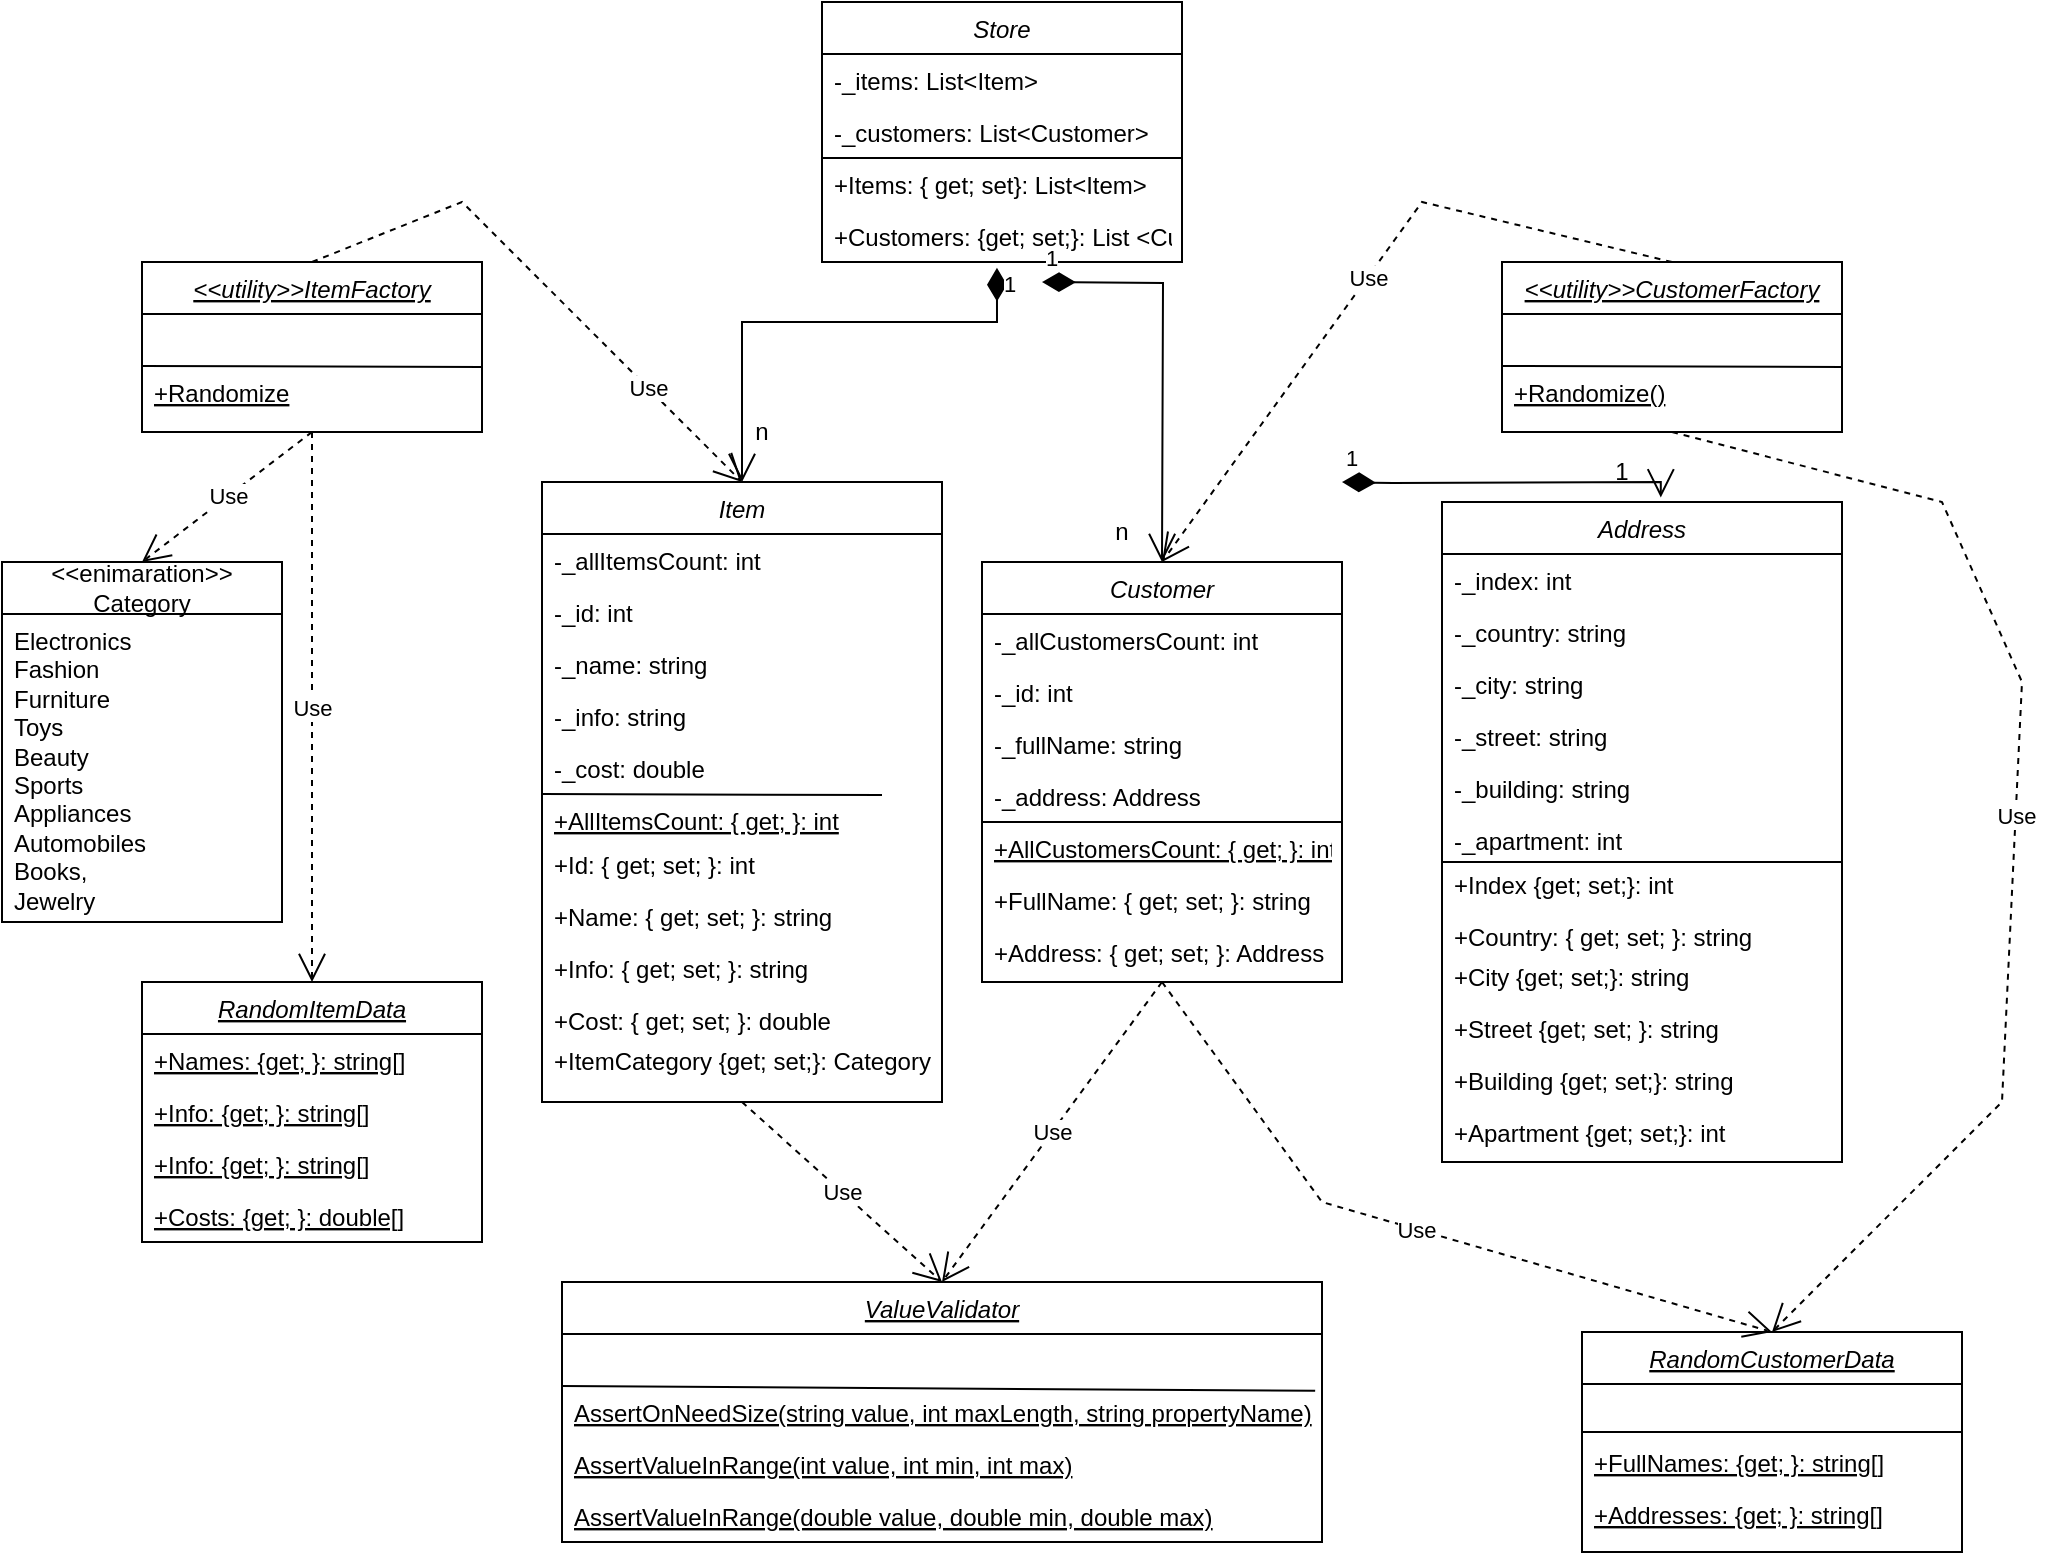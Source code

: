 <mxfile version="24.7.16">
  <diagram id="C5RBs43oDa-KdzZeNtuy" name="Page-1">
    <mxGraphModel dx="1799" dy="1736" grid="1" gridSize="10" guides="1" tooltips="1" connect="1" arrows="1" fold="1" page="1" pageScale="1" pageWidth="827" pageHeight="1169" math="0" shadow="0">
      <root>
        <mxCell id="WIyWlLk6GJQsqaUBKTNV-0" />
        <mxCell id="WIyWlLk6GJQsqaUBKTNV-1" parent="WIyWlLk6GJQsqaUBKTNV-0" />
        <mxCell id="zkfFHV4jXpPFQw0GAbJ--0" value="Item" style="swimlane;fontStyle=2;align=center;verticalAlign=top;childLayout=stackLayout;horizontal=1;startSize=26;horizontalStack=0;resizeParent=1;resizeLast=0;collapsible=1;marginBottom=0;rounded=0;shadow=0;strokeWidth=1;" parent="WIyWlLk6GJQsqaUBKTNV-1" vertex="1">
          <mxGeometry x="50" y="160" width="200" height="310" as="geometry">
            <mxRectangle x="230" y="140" width="160" height="26" as="alternateBounds" />
          </mxGeometry>
        </mxCell>
        <mxCell id="zkfFHV4jXpPFQw0GAbJ--1" value="-_allItemsCount: int" style="text;align=left;verticalAlign=top;spacingLeft=4;spacingRight=4;overflow=hidden;rotatable=0;points=[[0,0.5],[1,0.5]];portConstraint=eastwest;fontStyle=0" parent="zkfFHV4jXpPFQw0GAbJ--0" vertex="1">
          <mxGeometry y="26" width="200" height="26" as="geometry" />
        </mxCell>
        <mxCell id="zkfFHV4jXpPFQw0GAbJ--2" value="-_id: int" style="text;align=left;verticalAlign=top;spacingLeft=4;spacingRight=4;overflow=hidden;rotatable=0;points=[[0,0.5],[1,0.5]];portConstraint=eastwest;rounded=0;shadow=0;html=0;" parent="zkfFHV4jXpPFQw0GAbJ--0" vertex="1">
          <mxGeometry y="52" width="200" height="26" as="geometry" />
        </mxCell>
        <mxCell id="zkfFHV4jXpPFQw0GAbJ--3" value="-_name: string" style="text;align=left;verticalAlign=top;spacingLeft=4;spacingRight=4;overflow=hidden;rotatable=0;points=[[0,0.5],[1,0.5]];portConstraint=eastwest;rounded=0;shadow=0;html=0;" parent="zkfFHV4jXpPFQw0GAbJ--0" vertex="1">
          <mxGeometry y="78" width="200" height="26" as="geometry" />
        </mxCell>
        <mxCell id="7m8uhe4ZX5L2CbsM9HIG-1" value="-_info: string" style="text;align=left;verticalAlign=top;spacingLeft=4;spacingRight=4;overflow=hidden;rotatable=0;points=[[0,0.5],[1,0.5]];portConstraint=eastwest;rounded=0;shadow=0;html=0;" parent="zkfFHV4jXpPFQw0GAbJ--0" vertex="1">
          <mxGeometry y="104" width="200" height="26" as="geometry" />
        </mxCell>
        <mxCell id="7m8uhe4ZX5L2CbsM9HIG-2" value="-_cost: double" style="text;align=left;verticalAlign=top;spacingLeft=4;spacingRight=4;overflow=hidden;rotatable=0;points=[[0,0.5],[1,0.5]];portConstraint=eastwest;rounded=0;shadow=0;html=0;" parent="zkfFHV4jXpPFQw0GAbJ--0" vertex="1">
          <mxGeometry y="130" width="200" height="26" as="geometry" />
        </mxCell>
        <mxCell id="ukZoeo626u1M5LNx1o-9-0" value="" style="endArrow=none;html=1;rounded=0;entryX=1;entryY=0.5;entryDx=0;entryDy=0;" parent="zkfFHV4jXpPFQw0GAbJ--0" edge="1">
          <mxGeometry width="50" height="50" relative="1" as="geometry">
            <mxPoint y="156" as="sourcePoint" />
            <mxPoint x="170" y="156.5" as="targetPoint" />
          </mxGeometry>
        </mxCell>
        <mxCell id="ukZoeo626u1M5LNx1o-9-1" value="+AllItemsCount: { get; }: int" style="text;align=left;verticalAlign=top;spacingLeft=4;spacingRight=4;overflow=hidden;rotatable=0;points=[[0,0.5],[1,0.5]];portConstraint=eastwest;fontStyle=4" parent="zkfFHV4jXpPFQw0GAbJ--0" vertex="1">
          <mxGeometry y="156" width="200" height="22" as="geometry" />
        </mxCell>
        <mxCell id="ukZoeo626u1M5LNx1o-9-2" value="+Id: { get; set; }: int" style="text;align=left;verticalAlign=top;spacingLeft=4;spacingRight=4;overflow=hidden;rotatable=0;points=[[0,0.5],[1,0.5]];portConstraint=eastwest;fontStyle=0" parent="zkfFHV4jXpPFQw0GAbJ--0" vertex="1">
          <mxGeometry y="178" width="200" height="26" as="geometry" />
        </mxCell>
        <mxCell id="ukZoeo626u1M5LNx1o-9-3" value="+Name: { get; set; }: string" style="text;align=left;verticalAlign=top;spacingLeft=4;spacingRight=4;overflow=hidden;rotatable=0;points=[[0,0.5],[1,0.5]];portConstraint=eastwest;fontStyle=0" parent="zkfFHV4jXpPFQw0GAbJ--0" vertex="1">
          <mxGeometry y="204" width="200" height="26" as="geometry" />
        </mxCell>
        <mxCell id="ukZoeo626u1M5LNx1o-9-4" value="+Info: { get; set; }: string" style="text;align=left;verticalAlign=top;spacingLeft=4;spacingRight=4;overflow=hidden;rotatable=0;points=[[0,0.5],[1,0.5]];portConstraint=eastwest;fontStyle=0" parent="zkfFHV4jXpPFQw0GAbJ--0" vertex="1">
          <mxGeometry y="230" width="200" height="26" as="geometry" />
        </mxCell>
        <mxCell id="ukZoeo626u1M5LNx1o-9-5" value="+Cost: { get; set; }: double" style="text;align=left;verticalAlign=top;spacingLeft=4;spacingRight=4;overflow=hidden;rotatable=0;points=[[0,0.5],[1,0.5]];portConstraint=eastwest;fontStyle=0" parent="zkfFHV4jXpPFQw0GAbJ--0" vertex="1">
          <mxGeometry y="256" width="200" height="20" as="geometry" />
        </mxCell>
        <mxCell id="Ju0JRoJj4T3ixNsVpWnq-4" value="+ItemCategory {get; set;}: Category" style="text;align=left;verticalAlign=top;spacingLeft=4;spacingRight=4;overflow=hidden;rotatable=0;points=[[0,0.5],[1,0.5]];portConstraint=eastwest;fontStyle=0" vertex="1" parent="zkfFHV4jXpPFQw0GAbJ--0">
          <mxGeometry y="276" width="200" height="26" as="geometry" />
        </mxCell>
        <mxCell id="7m8uhe4ZX5L2CbsM9HIG-9" value="ValueValidator" style="swimlane;fontStyle=6;align=center;verticalAlign=top;childLayout=stackLayout;horizontal=1;startSize=26;horizontalStack=0;resizeParent=1;resizeLast=0;collapsible=1;marginBottom=0;rounded=0;shadow=0;strokeWidth=1;" parent="WIyWlLk6GJQsqaUBKTNV-1" vertex="1">
          <mxGeometry x="60" y="560" width="380" height="130" as="geometry">
            <mxRectangle x="230" y="140" width="160" height="26" as="alternateBounds" />
          </mxGeometry>
        </mxCell>
        <mxCell id="7m8uhe4ZX5L2CbsM9HIG-17" value=" " style="text;align=left;verticalAlign=top;spacingLeft=4;spacingRight=4;overflow=hidden;rotatable=0;points=[[0,0.5],[1,0.5]];portConstraint=eastwest;fontStyle=0" parent="7m8uhe4ZX5L2CbsM9HIG-9" vertex="1">
          <mxGeometry y="26" width="380" height="26" as="geometry" />
        </mxCell>
        <mxCell id="7m8uhe4ZX5L2CbsM9HIG-14" value="" style="endArrow=none;html=1;rounded=0;entryX=0.991;entryY=1.092;entryDx=0;entryDy=0;entryPerimeter=0;" parent="7m8uhe4ZX5L2CbsM9HIG-9" target="7m8uhe4ZX5L2CbsM9HIG-17" edge="1">
          <mxGeometry width="50" height="50" relative="1" as="geometry">
            <mxPoint y="52" as="sourcePoint" />
            <mxPoint x="390" y="60" as="targetPoint" />
          </mxGeometry>
        </mxCell>
        <mxCell id="7m8uhe4ZX5L2CbsM9HIG-18" value="AssertOnNeedSize(string value, int maxLength, string propertyName)" style="text;align=left;verticalAlign=top;spacingLeft=4;spacingRight=4;overflow=hidden;rotatable=0;points=[[0,0.5],[1,0.5]];portConstraint=eastwest;fontStyle=4" parent="7m8uhe4ZX5L2CbsM9HIG-9" vertex="1">
          <mxGeometry y="52" width="380" height="26" as="geometry" />
        </mxCell>
        <mxCell id="7m8uhe4ZX5L2CbsM9HIG-21" value="AssertValueInRange(int value, int min, int max)" style="text;align=left;verticalAlign=top;spacingLeft=4;spacingRight=4;overflow=hidden;rotatable=0;points=[[0,0.5],[1,0.5]];portConstraint=eastwest;fontStyle=4" parent="7m8uhe4ZX5L2CbsM9HIG-9" vertex="1">
          <mxGeometry y="78" width="380" height="26" as="geometry" />
        </mxCell>
        <mxCell id="7m8uhe4ZX5L2CbsM9HIG-19" value="AssertValueInRange(double value, double min, double max)" style="text;align=left;verticalAlign=top;spacingLeft=4;spacingRight=4;overflow=hidden;rotatable=0;points=[[0,0.5],[1,0.5]];portConstraint=eastwest;fontStyle=4" parent="7m8uhe4ZX5L2CbsM9HIG-9" vertex="1">
          <mxGeometry y="104" width="380" height="26" as="geometry" />
        </mxCell>
        <mxCell id="7m8uhe4ZX5L2CbsM9HIG-22" value="RandomItemData" style="swimlane;fontStyle=6;align=center;verticalAlign=top;childLayout=stackLayout;horizontal=1;startSize=26;horizontalStack=0;resizeParent=1;resizeLast=0;collapsible=1;marginBottom=0;rounded=0;shadow=0;strokeWidth=1;" parent="WIyWlLk6GJQsqaUBKTNV-1" vertex="1">
          <mxGeometry x="-150" y="410" width="170" height="130" as="geometry">
            <mxRectangle x="230" y="140" width="160" height="26" as="alternateBounds" />
          </mxGeometry>
        </mxCell>
        <mxCell id="7m8uhe4ZX5L2CbsM9HIG-23" value="+Names: {get; }: string[]" style="text;align=left;verticalAlign=top;spacingLeft=4;spacingRight=4;overflow=hidden;rotatable=0;points=[[0,0.5],[1,0.5]];portConstraint=eastwest;fontStyle=4" parent="7m8uhe4ZX5L2CbsM9HIG-22" vertex="1">
          <mxGeometry y="26" width="170" height="26" as="geometry" />
        </mxCell>
        <mxCell id="PY0KihJve3EJRAzy9Iwx-4" value="+Info: {get; }: string[]" style="text;align=left;verticalAlign=top;spacingLeft=4;spacingRight=4;overflow=hidden;rotatable=0;points=[[0,0.5],[1,0.5]];portConstraint=eastwest;fontStyle=4" parent="7m8uhe4ZX5L2CbsM9HIG-22" vertex="1">
          <mxGeometry y="52" width="170" height="26" as="geometry" />
        </mxCell>
        <mxCell id="7m8uhe4ZX5L2CbsM9HIG-25" value="+Info: {get; }: string[]" style="text;align=left;verticalAlign=top;spacingLeft=4;spacingRight=4;overflow=hidden;rotatable=0;points=[[0,0.5],[1,0.5]];portConstraint=eastwest;fontStyle=4" parent="7m8uhe4ZX5L2CbsM9HIG-22" vertex="1">
          <mxGeometry y="78" width="170" height="26" as="geometry" />
        </mxCell>
        <mxCell id="7m8uhe4ZX5L2CbsM9HIG-27" value="+Costs: {get; }: double[]" style="text;align=left;verticalAlign=top;spacingLeft=4;spacingRight=4;overflow=hidden;rotatable=0;points=[[0,0.5],[1,0.5]];portConstraint=eastwest;fontStyle=4" parent="7m8uhe4ZX5L2CbsM9HIG-22" vertex="1">
          <mxGeometry y="104" width="170" height="26" as="geometry" />
        </mxCell>
        <mxCell id="7m8uhe4ZX5L2CbsM9HIG-28" value="RandomCustomerData" style="swimlane;fontStyle=6;align=center;verticalAlign=top;childLayout=stackLayout;horizontal=1;startSize=26;horizontalStack=0;resizeParent=1;resizeLast=0;collapsible=1;marginBottom=0;rounded=0;shadow=0;strokeWidth=1;" parent="WIyWlLk6GJQsqaUBKTNV-1" vertex="1">
          <mxGeometry x="570" y="585" width="190" height="110" as="geometry">
            <mxRectangle x="230" y="140" width="160" height="26" as="alternateBounds" />
          </mxGeometry>
        </mxCell>
        <mxCell id="ukZoeo626u1M5LNx1o-9-27" value="" style="endArrow=none;html=1;rounded=0;" parent="7m8uhe4ZX5L2CbsM9HIG-28" edge="1">
          <mxGeometry width="50" height="50" relative="1" as="geometry">
            <mxPoint y="50" as="sourcePoint" />
            <mxPoint x="190" y="50" as="targetPoint" />
          </mxGeometry>
        </mxCell>
        <mxCell id="ukZoeo626u1M5LNx1o-9-29" value="     " style="text;align=left;verticalAlign=top;spacingLeft=4;spacingRight=4;overflow=hidden;rotatable=0;points=[[0,0.5],[1,0.5]];portConstraint=eastwest;fontStyle=4" parent="7m8uhe4ZX5L2CbsM9HIG-28" vertex="1">
          <mxGeometry y="26" width="190" height="26" as="geometry" />
        </mxCell>
        <mxCell id="7m8uhe4ZX5L2CbsM9HIG-29" value="+FullNames: {get; }: string[]" style="text;align=left;verticalAlign=top;spacingLeft=4;spacingRight=4;overflow=hidden;rotatable=0;points=[[0,0.5],[1,0.5]];portConstraint=eastwest;fontStyle=4" parent="7m8uhe4ZX5L2CbsM9HIG-28" vertex="1">
          <mxGeometry y="52" width="190" height="26" as="geometry" />
        </mxCell>
        <mxCell id="7m8uhe4ZX5L2CbsM9HIG-30" value="+Addresses: {get; }: string[]" style="text;align=left;verticalAlign=top;spacingLeft=4;spacingRight=4;overflow=hidden;rotatable=0;points=[[0,0.5],[1,0.5]];portConstraint=eastwest;fontStyle=4" parent="7m8uhe4ZX5L2CbsM9HIG-28" vertex="1">
          <mxGeometry y="78" width="190" height="32" as="geometry" />
        </mxCell>
        <mxCell id="7m8uhe4ZX5L2CbsM9HIG-32" value="&lt;&lt;utility&gt;&gt;ItemFactory" style="swimlane;fontStyle=6;align=center;verticalAlign=top;childLayout=stackLayout;horizontal=1;startSize=26;horizontalStack=0;resizeParent=1;resizeLast=0;collapsible=1;marginBottom=0;rounded=0;shadow=0;strokeWidth=1;" parent="WIyWlLk6GJQsqaUBKTNV-1" vertex="1">
          <mxGeometry x="-150" y="50" width="170" height="85" as="geometry">
            <mxRectangle x="230" y="140" width="160" height="26" as="alternateBounds" />
          </mxGeometry>
        </mxCell>
        <mxCell id="7m8uhe4ZX5L2CbsM9HIG-34" value="" style="endArrow=none;html=1;rounded=0;entryX=1;entryY=0.5;entryDx=0;entryDy=0;" parent="7m8uhe4ZX5L2CbsM9HIG-32" edge="1">
          <mxGeometry width="50" height="50" relative="1" as="geometry">
            <mxPoint y="52" as="sourcePoint" />
            <mxPoint x="170" y="52.5" as="targetPoint" />
          </mxGeometry>
        </mxCell>
        <mxCell id="7m8uhe4ZX5L2CbsM9HIG-33" value=" " style="text;align=left;verticalAlign=top;spacingLeft=4;spacingRight=4;overflow=hidden;rotatable=0;points=[[0,0.5],[1,0.5]];portConstraint=eastwest;fontStyle=0" parent="7m8uhe4ZX5L2CbsM9HIG-32" vertex="1">
          <mxGeometry y="26" width="170" height="26" as="geometry" />
        </mxCell>
        <mxCell id="7m8uhe4ZX5L2CbsM9HIG-35" value="+Randomize" style="text;align=left;verticalAlign=top;spacingLeft=4;spacingRight=4;overflow=hidden;rotatable=0;points=[[0,0.5],[1,0.5]];portConstraint=eastwest;fontStyle=4" parent="7m8uhe4ZX5L2CbsM9HIG-32" vertex="1">
          <mxGeometry y="52" width="170" height="26" as="geometry" />
        </mxCell>
        <mxCell id="7m8uhe4ZX5L2CbsM9HIG-38" value="&lt;&lt;utility&gt;&gt;CustomerFactory" style="swimlane;fontStyle=6;align=center;verticalAlign=top;childLayout=stackLayout;horizontal=1;startSize=26;horizontalStack=0;resizeParent=1;resizeLast=0;collapsible=1;marginBottom=0;rounded=0;shadow=0;strokeWidth=1;" parent="WIyWlLk6GJQsqaUBKTNV-1" vertex="1">
          <mxGeometry x="530" y="50" width="170" height="85" as="geometry">
            <mxRectangle x="230" y="140" width="160" height="26" as="alternateBounds" />
          </mxGeometry>
        </mxCell>
        <mxCell id="7m8uhe4ZX5L2CbsM9HIG-39" value=" " style="text;align=left;verticalAlign=top;spacingLeft=4;spacingRight=4;overflow=hidden;rotatable=0;points=[[0,0.5],[1,0.5]];portConstraint=eastwest;fontStyle=0" parent="7m8uhe4ZX5L2CbsM9HIG-38" vertex="1">
          <mxGeometry y="26" width="170" height="26" as="geometry" />
        </mxCell>
        <mxCell id="7m8uhe4ZX5L2CbsM9HIG-40" value="" style="endArrow=none;html=1;rounded=0;entryX=1;entryY=0.5;entryDx=0;entryDy=0;" parent="7m8uhe4ZX5L2CbsM9HIG-38" edge="1">
          <mxGeometry width="50" height="50" relative="1" as="geometry">
            <mxPoint y="52" as="sourcePoint" />
            <mxPoint x="170" y="52.5" as="targetPoint" />
          </mxGeometry>
        </mxCell>
        <mxCell id="7m8uhe4ZX5L2CbsM9HIG-41" value="+Randomize()" style="text;align=left;verticalAlign=top;spacingLeft=4;spacingRight=4;overflow=hidden;rotatable=0;points=[[0,0.5],[1,0.5]];portConstraint=eastwest;fontStyle=4" parent="7m8uhe4ZX5L2CbsM9HIG-38" vertex="1">
          <mxGeometry y="52" width="170" height="26" as="geometry" />
        </mxCell>
        <mxCell id="ukZoeo626u1M5LNx1o-9-6" value="Customer" style="swimlane;fontStyle=2;align=center;verticalAlign=top;childLayout=stackLayout;horizontal=1;startSize=26;horizontalStack=0;resizeParent=1;resizeLast=0;collapsible=1;marginBottom=0;rounded=0;shadow=0;strokeWidth=1;" parent="WIyWlLk6GJQsqaUBKTNV-1" vertex="1">
          <mxGeometry x="270" y="200" width="180" height="210" as="geometry">
            <mxRectangle x="230" y="140" width="160" height="26" as="alternateBounds" />
          </mxGeometry>
        </mxCell>
        <mxCell id="ukZoeo626u1M5LNx1o-9-7" value="-_allCustomersCount: int" style="text;align=left;verticalAlign=top;spacingLeft=4;spacingRight=4;overflow=hidden;rotatable=0;points=[[0,0.5],[1,0.5]];portConstraint=eastwest;fontStyle=0" parent="ukZoeo626u1M5LNx1o-9-6" vertex="1">
          <mxGeometry y="26" width="180" height="26" as="geometry" />
        </mxCell>
        <mxCell id="ukZoeo626u1M5LNx1o-9-8" value="-_id: int" style="text;align=left;verticalAlign=top;spacingLeft=4;spacingRight=4;overflow=hidden;rotatable=0;points=[[0,0.5],[1,0.5]];portConstraint=eastwest;rounded=0;shadow=0;html=0;" parent="ukZoeo626u1M5LNx1o-9-6" vertex="1">
          <mxGeometry y="52" width="180" height="26" as="geometry" />
        </mxCell>
        <mxCell id="ukZoeo626u1M5LNx1o-9-9" value="-_fullName: string" style="text;align=left;verticalAlign=top;spacingLeft=4;spacingRight=4;overflow=hidden;rotatable=0;points=[[0,0.5],[1,0.5]];portConstraint=eastwest;rounded=0;shadow=0;html=0;" parent="ukZoeo626u1M5LNx1o-9-6" vertex="1">
          <mxGeometry y="78" width="180" height="26" as="geometry" />
        </mxCell>
        <mxCell id="ukZoeo626u1M5LNx1o-9-10" value="-_address: Address" style="text;align=left;verticalAlign=top;spacingLeft=4;spacingRight=4;overflow=hidden;rotatable=0;points=[[0,0.5],[1,0.5]];portConstraint=eastwest;rounded=0;shadow=0;html=0;" parent="ukZoeo626u1M5LNx1o-9-6" vertex="1">
          <mxGeometry y="104" width="180" height="26" as="geometry" />
        </mxCell>
        <mxCell id="ukZoeo626u1M5LNx1o-9-12" value="" style="endArrow=none;html=1;rounded=0;" parent="ukZoeo626u1M5LNx1o-9-6" edge="1">
          <mxGeometry width="50" height="50" relative="1" as="geometry">
            <mxPoint y="130" as="sourcePoint" />
            <mxPoint x="180" y="130" as="targetPoint" />
          </mxGeometry>
        </mxCell>
        <mxCell id="ukZoeo626u1M5LNx1o-9-13" value="+AllCustomersCount: { get; }: int" style="text;align=left;verticalAlign=top;spacingLeft=4;spacingRight=4;overflow=hidden;rotatable=0;points=[[0,0.5],[1,0.5]];portConstraint=eastwest;fontStyle=4" parent="ukZoeo626u1M5LNx1o-9-6" vertex="1">
          <mxGeometry y="130" width="180" height="26" as="geometry" />
        </mxCell>
        <mxCell id="ukZoeo626u1M5LNx1o-9-16" value="+FullName: { get; set; }: string" style="text;align=left;verticalAlign=top;spacingLeft=4;spacingRight=4;overflow=hidden;rotatable=0;points=[[0,0.5],[1,0.5]];portConstraint=eastwest;fontStyle=0" parent="ukZoeo626u1M5LNx1o-9-6" vertex="1">
          <mxGeometry y="156" width="180" height="26" as="geometry" />
        </mxCell>
        <mxCell id="ukZoeo626u1M5LNx1o-9-15" value="+Address: { get; set; }: Address" style="text;align=left;verticalAlign=top;spacingLeft=4;spacingRight=4;overflow=hidden;rotatable=0;points=[[0,0.5],[1,0.5]];portConstraint=eastwest;fontStyle=0" parent="ukZoeo626u1M5LNx1o-9-6" vertex="1">
          <mxGeometry y="182" width="180" height="26" as="geometry" />
        </mxCell>
        <mxCell id="PY0KihJve3EJRAzy9Iwx-0" value="Use" style="endArrow=open;endSize=12;dashed=1;html=1;rounded=0;entryX=0.5;entryY=0;entryDx=0;entryDy=0;exitX=0.5;exitY=0;exitDx=0;exitDy=0;" parent="WIyWlLk6GJQsqaUBKTNV-1" source="7m8uhe4ZX5L2CbsM9HIG-32" target="zkfFHV4jXpPFQw0GAbJ--0" edge="1">
          <mxGeometry x="0.524" width="160" relative="1" as="geometry">
            <mxPoint x="-150" y="110" as="sourcePoint" />
            <mxPoint x="-130" y="216" as="targetPoint" />
            <Array as="points">
              <mxPoint x="-65" y="50" />
              <mxPoint x="10" y="20" />
            </Array>
            <mxPoint as="offset" />
          </mxGeometry>
        </mxCell>
        <mxCell id="PY0KihJve3EJRAzy9Iwx-2" value="Use" style="endArrow=open;endSize=12;dashed=1;html=1;rounded=0;entryX=0.5;entryY=0;entryDx=0;entryDy=0;exitX=0.5;exitY=0;exitDx=0;exitDy=0;" parent="WIyWlLk6GJQsqaUBKTNV-1" source="7m8uhe4ZX5L2CbsM9HIG-38" target="ukZoeo626u1M5LNx1o-9-6" edge="1">
          <mxGeometry width="160" relative="1" as="geometry">
            <mxPoint x="480" y="30" as="sourcePoint" />
            <mxPoint x="640" y="30" as="targetPoint" />
            <Array as="points">
              <mxPoint x="490" y="20" />
            </Array>
          </mxGeometry>
        </mxCell>
        <mxCell id="PY0KihJve3EJRAzy9Iwx-6" value="Use" style="endArrow=open;endSize=12;dashed=1;html=1;rounded=0;entryX=0.5;entryY=0;entryDx=0;entryDy=0;exitX=0.5;exitY=1;exitDx=0;exitDy=0;" parent="WIyWlLk6GJQsqaUBKTNV-1" target="7m8uhe4ZX5L2CbsM9HIG-9" edge="1" source="zkfFHV4jXpPFQw0GAbJ--0">
          <mxGeometry width="160" relative="1" as="geometry">
            <mxPoint x="150" y="340" as="sourcePoint" />
            <mxPoint x="290" y="380" as="targetPoint" />
          </mxGeometry>
        </mxCell>
        <mxCell id="PY0KihJve3EJRAzy9Iwx-7" value="Use" style="endArrow=open;endSize=12;dashed=1;html=1;rounded=0;exitX=0.5;exitY=1;exitDx=0;exitDy=0;entryX=0.5;entryY=0;entryDx=0;entryDy=0;" parent="WIyWlLk6GJQsqaUBKTNV-1" source="ukZoeo626u1M5LNx1o-9-6" target="7m8uhe4ZX5L2CbsM9HIG-9" edge="1">
          <mxGeometry width="160" relative="1" as="geometry">
            <mxPoint x="290" y="310" as="sourcePoint" />
            <mxPoint x="450" y="310" as="targetPoint" />
          </mxGeometry>
        </mxCell>
        <mxCell id="PY0KihJve3EJRAzy9Iwx-8" value="Use" style="endArrow=open;endSize=12;dashed=1;html=1;rounded=0;entryX=0.5;entryY=0;entryDx=0;entryDy=0;" parent="WIyWlLk6GJQsqaUBKTNV-1" target="7m8uhe4ZX5L2CbsM9HIG-28" edge="1">
          <mxGeometry width="160" relative="1" as="geometry">
            <mxPoint x="360" y="410" as="sourcePoint" />
            <mxPoint x="540" y="310" as="targetPoint" />
            <Array as="points">
              <mxPoint x="440" y="520" />
            </Array>
          </mxGeometry>
        </mxCell>
        <mxCell id="PY0KihJve3EJRAzy9Iwx-9" value="Use" style="endArrow=open;endSize=12;dashed=1;html=1;rounded=0;entryX=0.5;entryY=0;entryDx=0;entryDy=0;exitX=0.5;exitY=1;exitDx=0;exitDy=0;" parent="WIyWlLk6GJQsqaUBKTNV-1" source="7m8uhe4ZX5L2CbsM9HIG-32" target="7m8uhe4ZX5L2CbsM9HIG-22" edge="1">
          <mxGeometry width="160" relative="1" as="geometry">
            <mxPoint x="-10" y="360" as="sourcePoint" />
            <mxPoint x="150" y="360" as="targetPoint" />
          </mxGeometry>
        </mxCell>
        <mxCell id="Ju0JRoJj4T3ixNsVpWnq-0" value="&amp;lt;&amp;lt;enimaration&amp;gt;&amp;gt;&lt;div&gt;Category&lt;/div&gt;" style="swimlane;fontStyle=0;childLayout=stackLayout;horizontal=1;startSize=26;fillColor=none;horizontalStack=0;resizeParent=1;resizeParentMax=0;resizeLast=0;collapsible=1;marginBottom=0;whiteSpace=wrap;html=1;" vertex="1" parent="WIyWlLk6GJQsqaUBKTNV-1">
          <mxGeometry x="-220" y="200" width="140" height="180" as="geometry" />
        </mxCell>
        <mxCell id="Ju0JRoJj4T3ixNsVpWnq-1" value="&lt;div&gt;Electronics&lt;/div&gt;&lt;div&gt;Fashion&lt;/div&gt;&lt;div&gt;Furniture&lt;/div&gt;&lt;div&gt;Toys&lt;/div&gt;&lt;div&gt;Beauty&lt;/div&gt;&lt;div&gt;Sports&lt;/div&gt;&lt;div&gt;Appliances&lt;/div&gt;&lt;div&gt;Automobiles&lt;/div&gt;&lt;div&gt;Books,&lt;/div&gt;&lt;div&gt;Jewelry&lt;/div&gt;" style="text;strokeColor=none;fillColor=none;align=left;verticalAlign=top;spacingLeft=4;spacingRight=4;overflow=hidden;rotatable=0;points=[[0,0.5],[1,0.5]];portConstraint=eastwest;whiteSpace=wrap;html=1;" vertex="1" parent="Ju0JRoJj4T3ixNsVpWnq-0">
          <mxGeometry y="26" width="140" height="154" as="geometry" />
        </mxCell>
        <mxCell id="Ju0JRoJj4T3ixNsVpWnq-5" value="Use" style="endArrow=open;endSize=12;dashed=1;html=1;rounded=0;exitX=0.5;exitY=1;exitDx=0;exitDy=0;entryX=0.5;entryY=0;entryDx=0;entryDy=0;" edge="1" parent="WIyWlLk6GJQsqaUBKTNV-1" source="7m8uhe4ZX5L2CbsM9HIG-32" target="Ju0JRoJj4T3ixNsVpWnq-0">
          <mxGeometry width="160" relative="1" as="geometry">
            <mxPoint x="-230" y="170" as="sourcePoint" />
            <mxPoint x="-70" y="170" as="targetPoint" />
          </mxGeometry>
        </mxCell>
        <mxCell id="Ju0JRoJj4T3ixNsVpWnq-6" value="Use" style="endArrow=open;endSize=12;dashed=1;html=1;rounded=0;exitX=0.5;exitY=1;exitDx=0;exitDy=0;entryX=0.5;entryY=0;entryDx=0;entryDy=0;" edge="1" parent="WIyWlLk6GJQsqaUBKTNV-1" source="7m8uhe4ZX5L2CbsM9HIG-38" target="7m8uhe4ZX5L2CbsM9HIG-28">
          <mxGeometry width="160" relative="1" as="geometry">
            <mxPoint x="620" y="210" as="sourcePoint" />
            <mxPoint x="780" y="210" as="targetPoint" />
            <Array as="points">
              <mxPoint x="750" y="170" />
              <mxPoint x="790" y="260" />
              <mxPoint x="780" y="470" />
            </Array>
          </mxGeometry>
        </mxCell>
        <mxCell id="Ju0JRoJj4T3ixNsVpWnq-20" value="Address" style="swimlane;fontStyle=2;align=center;verticalAlign=top;childLayout=stackLayout;horizontal=1;startSize=26;horizontalStack=0;resizeParent=1;resizeLast=0;collapsible=1;marginBottom=0;rounded=0;shadow=0;strokeWidth=1;" vertex="1" parent="WIyWlLk6GJQsqaUBKTNV-1">
          <mxGeometry x="500" y="170" width="200" height="330" as="geometry">
            <mxRectangle x="230" y="140" width="160" height="26" as="alternateBounds" />
          </mxGeometry>
        </mxCell>
        <mxCell id="Ju0JRoJj4T3ixNsVpWnq-21" value="-_index: int" style="text;align=left;verticalAlign=top;spacingLeft=4;spacingRight=4;overflow=hidden;rotatable=0;points=[[0,0.5],[1,0.5]];portConstraint=eastwest;fontStyle=0" vertex="1" parent="Ju0JRoJj4T3ixNsVpWnq-20">
          <mxGeometry y="26" width="200" height="26" as="geometry" />
        </mxCell>
        <mxCell id="Ju0JRoJj4T3ixNsVpWnq-22" value="-_country: string" style="text;align=left;verticalAlign=top;spacingLeft=4;spacingRight=4;overflow=hidden;rotatable=0;points=[[0,0.5],[1,0.5]];portConstraint=eastwest;rounded=0;shadow=0;html=0;" vertex="1" parent="Ju0JRoJj4T3ixNsVpWnq-20">
          <mxGeometry y="52" width="200" height="26" as="geometry" />
        </mxCell>
        <mxCell id="Ju0JRoJj4T3ixNsVpWnq-23" value="-_city: string" style="text;align=left;verticalAlign=top;spacingLeft=4;spacingRight=4;overflow=hidden;rotatable=0;points=[[0,0.5],[1,0.5]];portConstraint=eastwest;rounded=0;shadow=0;html=0;" vertex="1" parent="Ju0JRoJj4T3ixNsVpWnq-20">
          <mxGeometry y="78" width="200" height="26" as="geometry" />
        </mxCell>
        <mxCell id="Ju0JRoJj4T3ixNsVpWnq-24" value="-_street: string" style="text;align=left;verticalAlign=top;spacingLeft=4;spacingRight=4;overflow=hidden;rotatable=0;points=[[0,0.5],[1,0.5]];portConstraint=eastwest;rounded=0;shadow=0;html=0;" vertex="1" parent="Ju0JRoJj4T3ixNsVpWnq-20">
          <mxGeometry y="104" width="200" height="26" as="geometry" />
        </mxCell>
        <mxCell id="Ju0JRoJj4T3ixNsVpWnq-25" value="-_building: string" style="text;align=left;verticalAlign=top;spacingLeft=4;spacingRight=4;overflow=hidden;rotatable=0;points=[[0,0.5],[1,0.5]];portConstraint=eastwest;rounded=0;shadow=0;html=0;" vertex="1" parent="Ju0JRoJj4T3ixNsVpWnq-20">
          <mxGeometry y="130" width="200" height="26" as="geometry" />
        </mxCell>
        <mxCell id="Ju0JRoJj4T3ixNsVpWnq-27" value="-_apartment: int" style="text;align=left;verticalAlign=top;spacingLeft=4;spacingRight=4;overflow=hidden;rotatable=0;points=[[0,0.5],[1,0.5]];portConstraint=eastwest;fontStyle=0" vertex="1" parent="Ju0JRoJj4T3ixNsVpWnq-20">
          <mxGeometry y="156" width="200" height="22" as="geometry" />
        </mxCell>
        <mxCell id="Ju0JRoJj4T3ixNsVpWnq-26" value="" style="endArrow=none;html=1;rounded=0;" edge="1" parent="Ju0JRoJj4T3ixNsVpWnq-20">
          <mxGeometry width="50" height="50" relative="1" as="geometry">
            <mxPoint y="180" as="sourcePoint" />
            <mxPoint x="200" y="180" as="targetPoint" />
            <Array as="points">
              <mxPoint x="100" y="180" />
            </Array>
          </mxGeometry>
        </mxCell>
        <mxCell id="Ju0JRoJj4T3ixNsVpWnq-29" value="+Index {get; set;}: int" style="text;align=left;verticalAlign=top;spacingLeft=4;spacingRight=4;overflow=hidden;rotatable=0;points=[[0,0.5],[1,0.5]];portConstraint=eastwest;fontStyle=0" vertex="1" parent="Ju0JRoJj4T3ixNsVpWnq-20">
          <mxGeometry y="178" width="200" height="26" as="geometry" />
        </mxCell>
        <mxCell id="Ju0JRoJj4T3ixNsVpWnq-31" value="+Country: { get; set; }: string" style="text;align=left;verticalAlign=top;spacingLeft=4;spacingRight=4;overflow=hidden;rotatable=0;points=[[0,0.5],[1,0.5]];portConstraint=eastwest;fontStyle=0" vertex="1" parent="Ju0JRoJj4T3ixNsVpWnq-20">
          <mxGeometry y="204" width="200" height="20" as="geometry" />
        </mxCell>
        <mxCell id="Ju0JRoJj4T3ixNsVpWnq-28" value="+City {get; set;}: string" style="text;align=left;verticalAlign=top;spacingLeft=4;spacingRight=4;overflow=hidden;rotatable=0;points=[[0,0.5],[1,0.5]];portConstraint=eastwest;fontStyle=0" vertex="1" parent="Ju0JRoJj4T3ixNsVpWnq-20">
          <mxGeometry y="224" width="200" height="26" as="geometry" />
        </mxCell>
        <mxCell id="Ju0JRoJj4T3ixNsVpWnq-32" value="+Street {get; set; }: string" style="text;align=left;verticalAlign=top;spacingLeft=4;spacingRight=4;overflow=hidden;rotatable=0;points=[[0,0.5],[1,0.5]];portConstraint=eastwest;fontStyle=0" vertex="1" parent="Ju0JRoJj4T3ixNsVpWnq-20">
          <mxGeometry y="250" width="200" height="26" as="geometry" />
        </mxCell>
        <mxCell id="Ju0JRoJj4T3ixNsVpWnq-33" value="+Building {get; set;}: string" style="text;align=left;verticalAlign=top;spacingLeft=4;spacingRight=4;overflow=hidden;rotatable=0;points=[[0,0.5],[1,0.5]];portConstraint=eastwest;fontStyle=0" vertex="1" parent="Ju0JRoJj4T3ixNsVpWnq-20">
          <mxGeometry y="276" width="200" height="26" as="geometry" />
        </mxCell>
        <mxCell id="Ju0JRoJj4T3ixNsVpWnq-34" value="+Apartment {get; set;}: int" style="text;align=left;verticalAlign=top;spacingLeft=4;spacingRight=4;overflow=hidden;rotatable=0;points=[[0,0.5],[1,0.5]];portConstraint=eastwest;fontStyle=0" vertex="1" parent="Ju0JRoJj4T3ixNsVpWnq-20">
          <mxGeometry y="302" width="200" height="26" as="geometry" />
        </mxCell>
        <mxCell id="Ju0JRoJj4T3ixNsVpWnq-36" value="1" style="endArrow=open;html=1;endSize=12;startArrow=diamondThin;startSize=14;startFill=1;edgeStyle=orthogonalEdgeStyle;align=left;verticalAlign=bottom;rounded=0;entryX=0.547;entryY=-0.007;entryDx=0;entryDy=0;entryPerimeter=0;" edge="1" parent="WIyWlLk6GJQsqaUBKTNV-1" target="Ju0JRoJj4T3ixNsVpWnq-20">
          <mxGeometry x="-1" y="3" relative="1" as="geometry">
            <mxPoint x="450" y="160" as="sourcePoint" />
            <mxPoint x="610" y="160" as="targetPoint" />
          </mxGeometry>
        </mxCell>
        <mxCell id="Ju0JRoJj4T3ixNsVpWnq-37" value="1" style="text;html=1;align=center;verticalAlign=middle;whiteSpace=wrap;rounded=0;" vertex="1" parent="WIyWlLk6GJQsqaUBKTNV-1">
          <mxGeometry x="560" y="140" width="60" height="30" as="geometry" />
        </mxCell>
        <mxCell id="Ju0JRoJj4T3ixNsVpWnq-42" value="Store" style="swimlane;fontStyle=2;align=center;verticalAlign=top;childLayout=stackLayout;horizontal=1;startSize=26;horizontalStack=0;resizeParent=1;resizeLast=0;collapsible=1;marginBottom=0;rounded=0;shadow=0;strokeWidth=1;" vertex="1" parent="WIyWlLk6GJQsqaUBKTNV-1">
          <mxGeometry x="190" y="-80" width="180" height="130" as="geometry">
            <mxRectangle x="230" y="140" width="160" height="26" as="alternateBounds" />
          </mxGeometry>
        </mxCell>
        <mxCell id="Ju0JRoJj4T3ixNsVpWnq-43" value="-_items: List&lt;Item&gt;" style="text;align=left;verticalAlign=top;spacingLeft=4;spacingRight=4;overflow=hidden;rotatable=0;points=[[0,0.5],[1,0.5]];portConstraint=eastwest;fontStyle=0" vertex="1" parent="Ju0JRoJj4T3ixNsVpWnq-42">
          <mxGeometry y="26" width="180" height="26" as="geometry" />
        </mxCell>
        <mxCell id="Ju0JRoJj4T3ixNsVpWnq-44" value="-_customers: List&lt;Customer&gt;" style="text;align=left;verticalAlign=top;spacingLeft=4;spacingRight=4;overflow=hidden;rotatable=0;points=[[0,0.5],[1,0.5]];portConstraint=eastwest;rounded=0;shadow=0;html=0;" vertex="1" parent="Ju0JRoJj4T3ixNsVpWnq-42">
          <mxGeometry y="52" width="180" height="26" as="geometry" />
        </mxCell>
        <mxCell id="Ju0JRoJj4T3ixNsVpWnq-47" value="" style="endArrow=none;html=1;rounded=0;" edge="1" parent="Ju0JRoJj4T3ixNsVpWnq-42">
          <mxGeometry width="50" height="50" relative="1" as="geometry">
            <mxPoint y="78" as="sourcePoint" />
            <mxPoint x="180" y="78" as="targetPoint" />
          </mxGeometry>
        </mxCell>
        <mxCell id="Ju0JRoJj4T3ixNsVpWnq-48" value="+Items: { get; set}: List&lt;Item&gt;" style="text;align=left;verticalAlign=top;spacingLeft=4;spacingRight=4;overflow=hidden;rotatable=0;points=[[0,0.5],[1,0.5]];portConstraint=eastwest;fontStyle=0" vertex="1" parent="Ju0JRoJj4T3ixNsVpWnq-42">
          <mxGeometry y="78" width="180" height="26" as="geometry" />
        </mxCell>
        <mxCell id="Ju0JRoJj4T3ixNsVpWnq-49" value="+Customers: {get; set;}: List &lt;Customers&gt;" style="text;align=left;verticalAlign=top;spacingLeft=4;spacingRight=4;overflow=hidden;rotatable=0;points=[[0,0.5],[1,0.5]];portConstraint=eastwest;fontStyle=0" vertex="1" parent="Ju0JRoJj4T3ixNsVpWnq-42">
          <mxGeometry y="104" width="180" height="26" as="geometry" />
        </mxCell>
        <mxCell id="Ju0JRoJj4T3ixNsVpWnq-52" value="1" style="endArrow=open;html=1;endSize=12;startArrow=diamondThin;startSize=14;startFill=1;edgeStyle=orthogonalEdgeStyle;align=left;verticalAlign=bottom;rounded=0;exitX=0.486;exitY=1.109;exitDx=0;exitDy=0;exitPerimeter=0;entryX=0.5;entryY=0;entryDx=0;entryDy=0;" edge="1" parent="WIyWlLk6GJQsqaUBKTNV-1" source="Ju0JRoJj4T3ixNsVpWnq-49" target="zkfFHV4jXpPFQw0GAbJ--0">
          <mxGeometry x="-0.854" y="2" relative="1" as="geometry">
            <mxPoint x="170" y="120" as="sourcePoint" />
            <mxPoint x="330" y="120" as="targetPoint" />
            <Array as="points">
              <mxPoint x="278" y="80" />
              <mxPoint x="150" y="80" />
            </Array>
            <mxPoint as="offset" />
          </mxGeometry>
        </mxCell>
        <mxCell id="Ju0JRoJj4T3ixNsVpWnq-53" value="n" style="text;html=1;align=center;verticalAlign=middle;whiteSpace=wrap;rounded=0;" vertex="1" parent="WIyWlLk6GJQsqaUBKTNV-1">
          <mxGeometry x="130" y="120" width="60" height="30" as="geometry" />
        </mxCell>
        <mxCell id="Ju0JRoJj4T3ixNsVpWnq-55" value="1" style="endArrow=open;html=1;endSize=12;startArrow=diamondThin;startSize=14;startFill=1;edgeStyle=orthogonalEdgeStyle;align=left;verticalAlign=bottom;rounded=0;" edge="1" parent="WIyWlLk6GJQsqaUBKTNV-1">
          <mxGeometry x="-1" y="3" relative="1" as="geometry">
            <mxPoint x="300" y="60" as="sourcePoint" />
            <mxPoint x="360" y="200" as="targetPoint" />
          </mxGeometry>
        </mxCell>
        <mxCell id="Ju0JRoJj4T3ixNsVpWnq-56" value="n" style="text;html=1;align=center;verticalAlign=middle;whiteSpace=wrap;rounded=0;" vertex="1" parent="WIyWlLk6GJQsqaUBKTNV-1">
          <mxGeometry x="310" y="170" width="60" height="30" as="geometry" />
        </mxCell>
      </root>
    </mxGraphModel>
  </diagram>
</mxfile>

